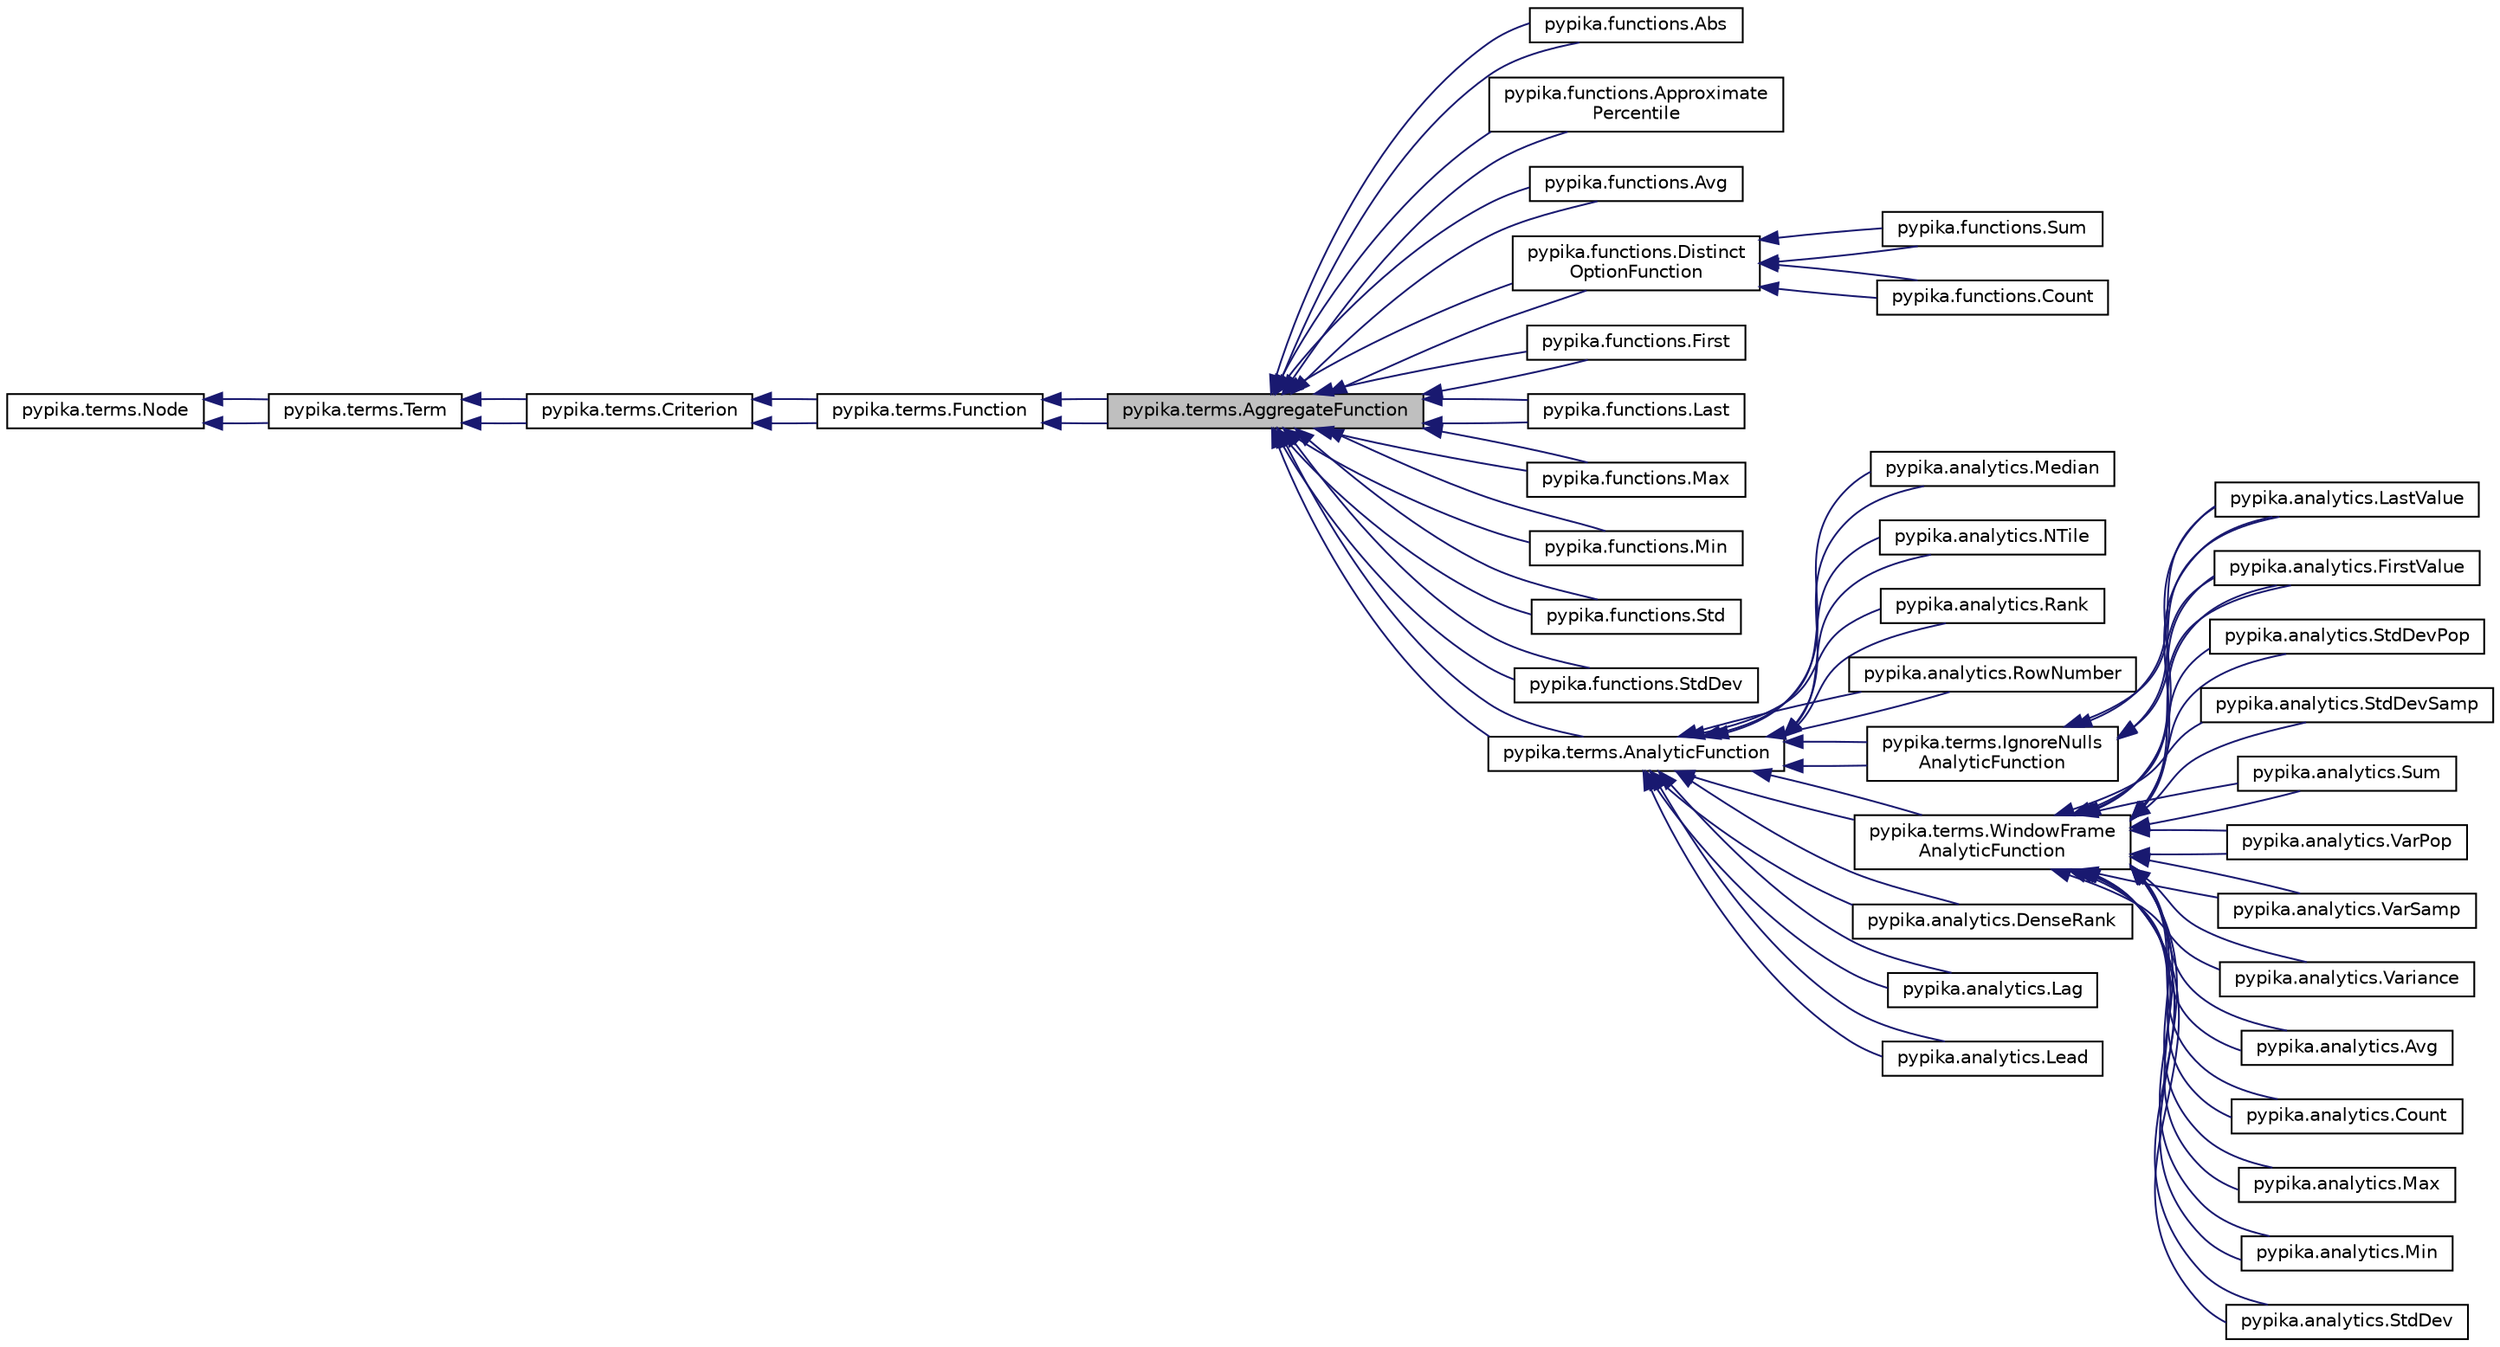 digraph "pypika.terms.AggregateFunction"
{
 // LATEX_PDF_SIZE
  edge [fontname="Helvetica",fontsize="10",labelfontname="Helvetica",labelfontsize="10"];
  node [fontname="Helvetica",fontsize="10",shape=record];
  rankdir="LR";
  Node1 [label="pypika.terms.AggregateFunction",height=0.2,width=0.4,color="black", fillcolor="grey75", style="filled", fontcolor="black",tooltip=" "];
  Node2 -> Node1 [dir="back",color="midnightblue",fontsize="10",style="solid",fontname="Helvetica"];
  Node2 [label="pypika.terms.Function",height=0.2,width=0.4,color="black", fillcolor="white", style="filled",URL="$classpypika_1_1terms_1_1Function.html",tooltip=" "];
  Node3 -> Node2 [dir="back",color="midnightblue",fontsize="10",style="solid",fontname="Helvetica"];
  Node3 [label="pypika.terms.Criterion",height=0.2,width=0.4,color="black", fillcolor="white", style="filled",URL="$classpypika_1_1terms_1_1Criterion.html",tooltip=" "];
  Node4 -> Node3 [dir="back",color="midnightblue",fontsize="10",style="solid",fontname="Helvetica"];
  Node4 [label="pypika.terms.Term",height=0.2,width=0.4,color="black", fillcolor="white", style="filled",URL="$classpypika_1_1terms_1_1Term.html",tooltip=" "];
  Node5 -> Node4 [dir="back",color="midnightblue",fontsize="10",style="solid",fontname="Helvetica"];
  Node5 [label="pypika.terms.Node",height=0.2,width=0.4,color="black", fillcolor="white", style="filled",URL="$classpypika_1_1terms_1_1Node.html",tooltip=" "];
  Node5 -> Node4 [dir="back",color="midnightblue",fontsize="10",style="solid",fontname="Helvetica"];
  Node4 -> Node3 [dir="back",color="midnightblue",fontsize="10",style="solid",fontname="Helvetica"];
  Node3 -> Node2 [dir="back",color="midnightblue",fontsize="10",style="solid",fontname="Helvetica"];
  Node2 -> Node1 [dir="back",color="midnightblue",fontsize="10",style="solid",fontname="Helvetica"];
  Node1 -> Node6 [dir="back",color="midnightblue",fontsize="10",style="solid",fontname="Helvetica"];
  Node6 [label="pypika.functions.Abs",height=0.2,width=0.4,color="black", fillcolor="white", style="filled",URL="$classpypika_1_1functions_1_1Abs.html",tooltip=" "];
  Node1 -> Node6 [dir="back",color="midnightblue",fontsize="10",style="solid",fontname="Helvetica"];
  Node1 -> Node7 [dir="back",color="midnightblue",fontsize="10",style="solid",fontname="Helvetica"];
  Node7 [label="pypika.functions.Approximate\lPercentile",height=0.2,width=0.4,color="black", fillcolor="white", style="filled",URL="$classpypika_1_1functions_1_1ApproximatePercentile.html",tooltip=" "];
  Node1 -> Node7 [dir="back",color="midnightblue",fontsize="10",style="solid",fontname="Helvetica"];
  Node1 -> Node8 [dir="back",color="midnightblue",fontsize="10",style="solid",fontname="Helvetica"];
  Node8 [label="pypika.functions.Avg",height=0.2,width=0.4,color="black", fillcolor="white", style="filled",URL="$classpypika_1_1functions_1_1Avg.html",tooltip=" "];
  Node1 -> Node8 [dir="back",color="midnightblue",fontsize="10",style="solid",fontname="Helvetica"];
  Node1 -> Node9 [dir="back",color="midnightblue",fontsize="10",style="solid",fontname="Helvetica"];
  Node9 [label="pypika.functions.Distinct\lOptionFunction",height=0.2,width=0.4,color="black", fillcolor="white", style="filled",URL="$classpypika_1_1functions_1_1DistinctOptionFunction.html",tooltip=" "];
  Node9 -> Node10 [dir="back",color="midnightblue",fontsize="10",style="solid",fontname="Helvetica"];
  Node10 [label="pypika.functions.Count",height=0.2,width=0.4,color="black", fillcolor="white", style="filled",URL="$classpypika_1_1functions_1_1Count.html",tooltip=" "];
  Node9 -> Node10 [dir="back",color="midnightblue",fontsize="10",style="solid",fontname="Helvetica"];
  Node9 -> Node11 [dir="back",color="midnightblue",fontsize="10",style="solid",fontname="Helvetica"];
  Node11 [label="pypika.functions.Sum",height=0.2,width=0.4,color="black", fillcolor="white", style="filled",URL="$classpypika_1_1functions_1_1Sum.html",tooltip=" "];
  Node9 -> Node11 [dir="back",color="midnightblue",fontsize="10",style="solid",fontname="Helvetica"];
  Node1 -> Node9 [dir="back",color="midnightblue",fontsize="10",style="solid",fontname="Helvetica"];
  Node1 -> Node12 [dir="back",color="midnightblue",fontsize="10",style="solid",fontname="Helvetica"];
  Node12 [label="pypika.functions.First",height=0.2,width=0.4,color="black", fillcolor="white", style="filled",URL="$classpypika_1_1functions_1_1First.html",tooltip=" "];
  Node1 -> Node12 [dir="back",color="midnightblue",fontsize="10",style="solid",fontname="Helvetica"];
  Node1 -> Node13 [dir="back",color="midnightblue",fontsize="10",style="solid",fontname="Helvetica"];
  Node13 [label="pypika.functions.Last",height=0.2,width=0.4,color="black", fillcolor="white", style="filled",URL="$classpypika_1_1functions_1_1Last.html",tooltip=" "];
  Node1 -> Node13 [dir="back",color="midnightblue",fontsize="10",style="solid",fontname="Helvetica"];
  Node1 -> Node14 [dir="back",color="midnightblue",fontsize="10",style="solid",fontname="Helvetica"];
  Node14 [label="pypika.functions.Max",height=0.2,width=0.4,color="black", fillcolor="white", style="filled",URL="$classpypika_1_1functions_1_1Max.html",tooltip=" "];
  Node1 -> Node14 [dir="back",color="midnightblue",fontsize="10",style="solid",fontname="Helvetica"];
  Node1 -> Node15 [dir="back",color="midnightblue",fontsize="10",style="solid",fontname="Helvetica"];
  Node15 [label="pypika.functions.Min",height=0.2,width=0.4,color="black", fillcolor="white", style="filled",URL="$classpypika_1_1functions_1_1Min.html",tooltip=" "];
  Node1 -> Node15 [dir="back",color="midnightblue",fontsize="10",style="solid",fontname="Helvetica"];
  Node1 -> Node16 [dir="back",color="midnightblue",fontsize="10",style="solid",fontname="Helvetica"];
  Node16 [label="pypika.functions.Std",height=0.2,width=0.4,color="black", fillcolor="white", style="filled",URL="$classpypika_1_1functions_1_1Std.html",tooltip=" "];
  Node1 -> Node16 [dir="back",color="midnightblue",fontsize="10",style="solid",fontname="Helvetica"];
  Node1 -> Node17 [dir="back",color="midnightblue",fontsize="10",style="solid",fontname="Helvetica"];
  Node17 [label="pypika.functions.StdDev",height=0.2,width=0.4,color="black", fillcolor="white", style="filled",URL="$classpypika_1_1functions_1_1StdDev.html",tooltip=" "];
  Node1 -> Node17 [dir="back",color="midnightblue",fontsize="10",style="solid",fontname="Helvetica"];
  Node1 -> Node18 [dir="back",color="midnightblue",fontsize="10",style="solid",fontname="Helvetica"];
  Node18 [label="pypika.terms.AnalyticFunction",height=0.2,width=0.4,color="black", fillcolor="white", style="filled",URL="$classpypika_1_1terms_1_1AnalyticFunction.html",tooltip=" "];
  Node18 -> Node19 [dir="back",color="midnightblue",fontsize="10",style="solid",fontname="Helvetica"];
  Node19 [label="pypika.analytics.DenseRank",height=0.2,width=0.4,color="black", fillcolor="white", style="filled",URL="$classpypika_1_1analytics_1_1DenseRank.html",tooltip=" "];
  Node18 -> Node19 [dir="back",color="midnightblue",fontsize="10",style="solid",fontname="Helvetica"];
  Node18 -> Node20 [dir="back",color="midnightblue",fontsize="10",style="solid",fontname="Helvetica"];
  Node20 [label="pypika.analytics.Lag",height=0.2,width=0.4,color="black", fillcolor="white", style="filled",URL="$classpypika_1_1analytics_1_1Lag.html",tooltip=" "];
  Node18 -> Node20 [dir="back",color="midnightblue",fontsize="10",style="solid",fontname="Helvetica"];
  Node18 -> Node21 [dir="back",color="midnightblue",fontsize="10",style="solid",fontname="Helvetica"];
  Node21 [label="pypika.analytics.Lead",height=0.2,width=0.4,color="black", fillcolor="white", style="filled",URL="$classpypika_1_1analytics_1_1Lead.html",tooltip=" "];
  Node18 -> Node21 [dir="back",color="midnightblue",fontsize="10",style="solid",fontname="Helvetica"];
  Node18 -> Node22 [dir="back",color="midnightblue",fontsize="10",style="solid",fontname="Helvetica"];
  Node22 [label="pypika.analytics.Median",height=0.2,width=0.4,color="black", fillcolor="white", style="filled",URL="$classpypika_1_1analytics_1_1Median.html",tooltip=" "];
  Node18 -> Node22 [dir="back",color="midnightblue",fontsize="10",style="solid",fontname="Helvetica"];
  Node18 -> Node23 [dir="back",color="midnightblue",fontsize="10",style="solid",fontname="Helvetica"];
  Node23 [label="pypika.analytics.NTile",height=0.2,width=0.4,color="black", fillcolor="white", style="filled",URL="$classpypika_1_1analytics_1_1NTile.html",tooltip=" "];
  Node18 -> Node23 [dir="back",color="midnightblue",fontsize="10",style="solid",fontname="Helvetica"];
  Node18 -> Node24 [dir="back",color="midnightblue",fontsize="10",style="solid",fontname="Helvetica"];
  Node24 [label="pypika.analytics.Rank",height=0.2,width=0.4,color="black", fillcolor="white", style="filled",URL="$classpypika_1_1analytics_1_1Rank.html",tooltip=" "];
  Node18 -> Node24 [dir="back",color="midnightblue",fontsize="10",style="solid",fontname="Helvetica"];
  Node18 -> Node25 [dir="back",color="midnightblue",fontsize="10",style="solid",fontname="Helvetica"];
  Node25 [label="pypika.analytics.RowNumber",height=0.2,width=0.4,color="black", fillcolor="white", style="filled",URL="$classpypika_1_1analytics_1_1RowNumber.html",tooltip=" "];
  Node18 -> Node25 [dir="back",color="midnightblue",fontsize="10",style="solid",fontname="Helvetica"];
  Node18 -> Node26 [dir="back",color="midnightblue",fontsize="10",style="solid",fontname="Helvetica"];
  Node26 [label="pypika.terms.IgnoreNulls\lAnalyticFunction",height=0.2,width=0.4,color="black", fillcolor="white", style="filled",URL="$classpypika_1_1terms_1_1IgnoreNullsAnalyticFunction.html",tooltip=" "];
  Node26 -> Node27 [dir="back",color="midnightblue",fontsize="10",style="solid",fontname="Helvetica"];
  Node27 [label="pypika.analytics.FirstValue",height=0.2,width=0.4,color="black", fillcolor="white", style="filled",URL="$classpypika_1_1analytics_1_1FirstValue.html",tooltip=" "];
  Node26 -> Node27 [dir="back",color="midnightblue",fontsize="10",style="solid",fontname="Helvetica"];
  Node26 -> Node28 [dir="back",color="midnightblue",fontsize="10",style="solid",fontname="Helvetica"];
  Node28 [label="pypika.analytics.LastValue",height=0.2,width=0.4,color="black", fillcolor="white", style="filled",URL="$classpypika_1_1analytics_1_1LastValue.html",tooltip=" "];
  Node26 -> Node28 [dir="back",color="midnightblue",fontsize="10",style="solid",fontname="Helvetica"];
  Node18 -> Node26 [dir="back",color="midnightblue",fontsize="10",style="solid",fontname="Helvetica"];
  Node18 -> Node29 [dir="back",color="midnightblue",fontsize="10",style="solid",fontname="Helvetica"];
  Node29 [label="pypika.terms.WindowFrame\lAnalyticFunction",height=0.2,width=0.4,color="black", fillcolor="white", style="filled",URL="$classpypika_1_1terms_1_1WindowFrameAnalyticFunction.html",tooltip=" "];
  Node29 -> Node30 [dir="back",color="midnightblue",fontsize="10",style="solid",fontname="Helvetica"];
  Node30 [label="pypika.analytics.Avg",height=0.2,width=0.4,color="black", fillcolor="white", style="filled",URL="$classpypika_1_1analytics_1_1Avg.html",tooltip=" "];
  Node29 -> Node30 [dir="back",color="midnightblue",fontsize="10",style="solid",fontname="Helvetica"];
  Node29 -> Node31 [dir="back",color="midnightblue",fontsize="10",style="solid",fontname="Helvetica"];
  Node31 [label="pypika.analytics.Count",height=0.2,width=0.4,color="black", fillcolor="white", style="filled",URL="$classpypika_1_1analytics_1_1Count.html",tooltip=" "];
  Node29 -> Node31 [dir="back",color="midnightblue",fontsize="10",style="solid",fontname="Helvetica"];
  Node29 -> Node27 [dir="back",color="midnightblue",fontsize="10",style="solid",fontname="Helvetica"];
  Node29 -> Node27 [dir="back",color="midnightblue",fontsize="10",style="solid",fontname="Helvetica"];
  Node29 -> Node28 [dir="back",color="midnightblue",fontsize="10",style="solid",fontname="Helvetica"];
  Node29 -> Node28 [dir="back",color="midnightblue",fontsize="10",style="solid",fontname="Helvetica"];
  Node29 -> Node32 [dir="back",color="midnightblue",fontsize="10",style="solid",fontname="Helvetica"];
  Node32 [label="pypika.analytics.Max",height=0.2,width=0.4,color="black", fillcolor="white", style="filled",URL="$classpypika_1_1analytics_1_1Max.html",tooltip=" "];
  Node29 -> Node32 [dir="back",color="midnightblue",fontsize="10",style="solid",fontname="Helvetica"];
  Node29 -> Node33 [dir="back",color="midnightblue",fontsize="10",style="solid",fontname="Helvetica"];
  Node33 [label="pypika.analytics.Min",height=0.2,width=0.4,color="black", fillcolor="white", style="filled",URL="$classpypika_1_1analytics_1_1Min.html",tooltip=" "];
  Node29 -> Node33 [dir="back",color="midnightblue",fontsize="10",style="solid",fontname="Helvetica"];
  Node29 -> Node34 [dir="back",color="midnightblue",fontsize="10",style="solid",fontname="Helvetica"];
  Node34 [label="pypika.analytics.StdDev",height=0.2,width=0.4,color="black", fillcolor="white", style="filled",URL="$classpypika_1_1analytics_1_1StdDev.html",tooltip=" "];
  Node29 -> Node34 [dir="back",color="midnightblue",fontsize="10",style="solid",fontname="Helvetica"];
  Node29 -> Node35 [dir="back",color="midnightblue",fontsize="10",style="solid",fontname="Helvetica"];
  Node35 [label="pypika.analytics.StdDevPop",height=0.2,width=0.4,color="black", fillcolor="white", style="filled",URL="$classpypika_1_1analytics_1_1StdDevPop.html",tooltip=" "];
  Node29 -> Node35 [dir="back",color="midnightblue",fontsize="10",style="solid",fontname="Helvetica"];
  Node29 -> Node36 [dir="back",color="midnightblue",fontsize="10",style="solid",fontname="Helvetica"];
  Node36 [label="pypika.analytics.StdDevSamp",height=0.2,width=0.4,color="black", fillcolor="white", style="filled",URL="$classpypika_1_1analytics_1_1StdDevSamp.html",tooltip=" "];
  Node29 -> Node36 [dir="back",color="midnightblue",fontsize="10",style="solid",fontname="Helvetica"];
  Node29 -> Node37 [dir="back",color="midnightblue",fontsize="10",style="solid",fontname="Helvetica"];
  Node37 [label="pypika.analytics.Sum",height=0.2,width=0.4,color="black", fillcolor="white", style="filled",URL="$classpypika_1_1analytics_1_1Sum.html",tooltip=" "];
  Node29 -> Node37 [dir="back",color="midnightblue",fontsize="10",style="solid",fontname="Helvetica"];
  Node29 -> Node38 [dir="back",color="midnightblue",fontsize="10",style="solid",fontname="Helvetica"];
  Node38 [label="pypika.analytics.VarPop",height=0.2,width=0.4,color="black", fillcolor="white", style="filled",URL="$classpypika_1_1analytics_1_1VarPop.html",tooltip=" "];
  Node29 -> Node38 [dir="back",color="midnightblue",fontsize="10",style="solid",fontname="Helvetica"];
  Node29 -> Node39 [dir="back",color="midnightblue",fontsize="10",style="solid",fontname="Helvetica"];
  Node39 [label="pypika.analytics.VarSamp",height=0.2,width=0.4,color="black", fillcolor="white", style="filled",URL="$classpypika_1_1analytics_1_1VarSamp.html",tooltip=" "];
  Node29 -> Node39 [dir="back",color="midnightblue",fontsize="10",style="solid",fontname="Helvetica"];
  Node29 -> Node40 [dir="back",color="midnightblue",fontsize="10",style="solid",fontname="Helvetica"];
  Node40 [label="pypika.analytics.Variance",height=0.2,width=0.4,color="black", fillcolor="white", style="filled",URL="$classpypika_1_1analytics_1_1Variance.html",tooltip=" "];
  Node29 -> Node40 [dir="back",color="midnightblue",fontsize="10",style="solid",fontname="Helvetica"];
  Node18 -> Node29 [dir="back",color="midnightblue",fontsize="10",style="solid",fontname="Helvetica"];
  Node1 -> Node18 [dir="back",color="midnightblue",fontsize="10",style="solid",fontname="Helvetica"];
}
